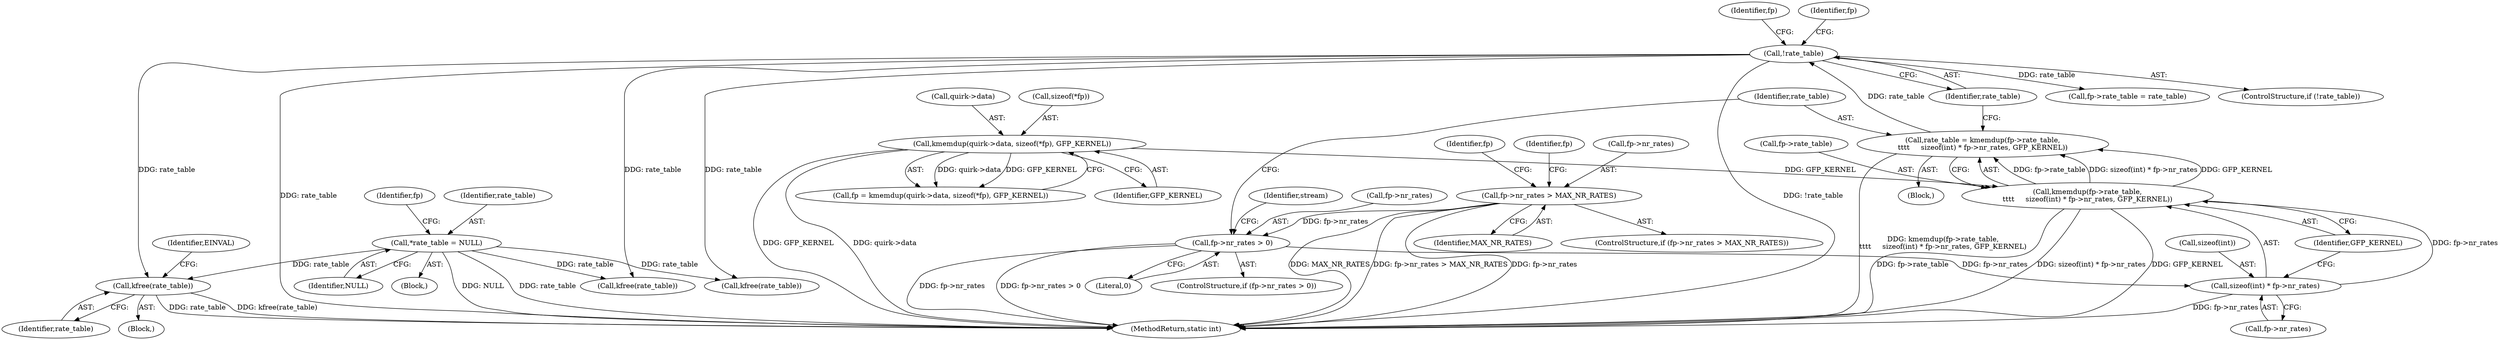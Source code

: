 digraph "0_linux_0f886ca12765d20124bd06291c82951fd49a33be@pointer" {
"1000261" [label="(Call,kfree(rate_table))"];
"1000112" [label="(Call,*rate_table = NULL)"];
"1000168" [label="(Call,!rate_table)"];
"1000154" [label="(Call,rate_table = kmemdup(fp->rate_table,\n\t\t\t\t     sizeof(int) * fp->nr_rates, GFP_KERNEL))"];
"1000156" [label="(Call,kmemdup(fp->rate_table,\n\t\t\t\t     sizeof(int) * fp->nr_rates, GFP_KERNEL))"];
"1000160" [label="(Call,sizeof(int) * fp->nr_rates)"];
"1000148" [label="(Call,fp->nr_rates > 0)"];
"1000136" [label="(Call,fp->nr_rates > MAX_NR_RATES)"];
"1000117" [label="(Call,kmemdup(quirk->data, sizeof(*fp), GFP_KERNEL))"];
"1000121" [label="(Call,sizeof(*fp))"];
"1000160" [label="(Call,sizeof(int) * fp->nr_rates)"];
"1000204" [label="(Call,kfree(rate_table))"];
"1000153" [label="(Block,)"];
"1000157" [label="(Call,fp->rate_table)"];
"1000124" [label="(Identifier,GFP_KERNEL)"];
"1000233" [label="(Call,kfree(rate_table))"];
"1000148" [label="(Call,fp->nr_rates > 0)"];
"1000147" [label="(ControlStructure,if (fp->nr_rates > 0))"];
"1000172" [label="(Identifier,fp)"];
"1000329" [label="(MethodReturn,static int)"];
"1000114" [label="(Identifier,NULL)"];
"1000113" [label="(Identifier,rate_table)"];
"1000178" [label="(Identifier,fp)"];
"1000112" [label="(Call,*rate_table = NULL)"];
"1000105" [label="(Block,)"];
"1000168" [label="(Call,!rate_table)"];
"1000140" [label="(Identifier,MAX_NR_RATES)"];
"1000265" [label="(Identifier,EINVAL)"];
"1000115" [label="(Call,fp = kmemdup(quirk->data, sizeof(*fp), GFP_KERNEL))"];
"1000169" [label="(Identifier,rate_table)"];
"1000116" [label="(Identifier,fp)"];
"1000176" [label="(Call,fp->rate_table = rate_table)"];
"1000161" [label="(Call,sizeof(int))"];
"1000137" [label="(Call,fp->nr_rates)"];
"1000135" [label="(ControlStructure,if (fp->nr_rates > MAX_NR_RATES))"];
"1000118" [label="(Call,quirk->data)"];
"1000150" [label="(Identifier,fp)"];
"1000156" [label="(Call,kmemdup(fp->rate_table,\n\t\t\t\t     sizeof(int) * fp->nr_rates, GFP_KERNEL))"];
"1000261" [label="(Call,kfree(rate_table))"];
"1000136" [label="(Call,fp->nr_rates > MAX_NR_RATES)"];
"1000149" [label="(Call,fp->nr_rates)"];
"1000262" [label="(Identifier,rate_table)"];
"1000117" [label="(Call,kmemdup(quirk->data, sizeof(*fp), GFP_KERNEL))"];
"1000163" [label="(Call,fp->nr_rates)"];
"1000154" [label="(Call,rate_table = kmemdup(fp->rate_table,\n\t\t\t\t     sizeof(int) * fp->nr_rates, GFP_KERNEL))"];
"1000155" [label="(Identifier,rate_table)"];
"1000182" [label="(Identifier,stream)"];
"1000166" [label="(Identifier,GFP_KERNEL)"];
"1000152" [label="(Literal,0)"];
"1000143" [label="(Identifier,fp)"];
"1000167" [label="(ControlStructure,if (!rate_table))"];
"1000258" [label="(Block,)"];
"1000261" -> "1000258"  [label="AST: "];
"1000261" -> "1000262"  [label="CFG: "];
"1000262" -> "1000261"  [label="AST: "];
"1000265" -> "1000261"  [label="CFG: "];
"1000261" -> "1000329"  [label="DDG: rate_table"];
"1000261" -> "1000329"  [label="DDG: kfree(rate_table)"];
"1000112" -> "1000261"  [label="DDG: rate_table"];
"1000168" -> "1000261"  [label="DDG: rate_table"];
"1000112" -> "1000105"  [label="AST: "];
"1000112" -> "1000114"  [label="CFG: "];
"1000113" -> "1000112"  [label="AST: "];
"1000114" -> "1000112"  [label="AST: "];
"1000116" -> "1000112"  [label="CFG: "];
"1000112" -> "1000329"  [label="DDG: NULL"];
"1000112" -> "1000329"  [label="DDG: rate_table"];
"1000112" -> "1000204"  [label="DDG: rate_table"];
"1000112" -> "1000233"  [label="DDG: rate_table"];
"1000168" -> "1000167"  [label="AST: "];
"1000168" -> "1000169"  [label="CFG: "];
"1000169" -> "1000168"  [label="AST: "];
"1000172" -> "1000168"  [label="CFG: "];
"1000178" -> "1000168"  [label="CFG: "];
"1000168" -> "1000329"  [label="DDG: !rate_table"];
"1000168" -> "1000329"  [label="DDG: rate_table"];
"1000154" -> "1000168"  [label="DDG: rate_table"];
"1000168" -> "1000176"  [label="DDG: rate_table"];
"1000168" -> "1000204"  [label="DDG: rate_table"];
"1000168" -> "1000233"  [label="DDG: rate_table"];
"1000154" -> "1000153"  [label="AST: "];
"1000154" -> "1000156"  [label="CFG: "];
"1000155" -> "1000154"  [label="AST: "];
"1000156" -> "1000154"  [label="AST: "];
"1000169" -> "1000154"  [label="CFG: "];
"1000154" -> "1000329"  [label="DDG: kmemdup(fp->rate_table,\n\t\t\t\t     sizeof(int) * fp->nr_rates, GFP_KERNEL)"];
"1000156" -> "1000154"  [label="DDG: fp->rate_table"];
"1000156" -> "1000154"  [label="DDG: sizeof(int) * fp->nr_rates"];
"1000156" -> "1000154"  [label="DDG: GFP_KERNEL"];
"1000156" -> "1000166"  [label="CFG: "];
"1000157" -> "1000156"  [label="AST: "];
"1000160" -> "1000156"  [label="AST: "];
"1000166" -> "1000156"  [label="AST: "];
"1000156" -> "1000329"  [label="DDG: fp->rate_table"];
"1000156" -> "1000329"  [label="DDG: sizeof(int) * fp->nr_rates"];
"1000156" -> "1000329"  [label="DDG: GFP_KERNEL"];
"1000160" -> "1000156"  [label="DDG: fp->nr_rates"];
"1000117" -> "1000156"  [label="DDG: GFP_KERNEL"];
"1000160" -> "1000163"  [label="CFG: "];
"1000161" -> "1000160"  [label="AST: "];
"1000163" -> "1000160"  [label="AST: "];
"1000166" -> "1000160"  [label="CFG: "];
"1000160" -> "1000329"  [label="DDG: fp->nr_rates"];
"1000148" -> "1000160"  [label="DDG: fp->nr_rates"];
"1000148" -> "1000147"  [label="AST: "];
"1000148" -> "1000152"  [label="CFG: "];
"1000149" -> "1000148"  [label="AST: "];
"1000152" -> "1000148"  [label="AST: "];
"1000155" -> "1000148"  [label="CFG: "];
"1000182" -> "1000148"  [label="CFG: "];
"1000148" -> "1000329"  [label="DDG: fp->nr_rates"];
"1000148" -> "1000329"  [label="DDG: fp->nr_rates > 0"];
"1000136" -> "1000148"  [label="DDG: fp->nr_rates"];
"1000136" -> "1000135"  [label="AST: "];
"1000136" -> "1000140"  [label="CFG: "];
"1000137" -> "1000136"  [label="AST: "];
"1000140" -> "1000136"  [label="AST: "];
"1000143" -> "1000136"  [label="CFG: "];
"1000150" -> "1000136"  [label="CFG: "];
"1000136" -> "1000329"  [label="DDG: MAX_NR_RATES"];
"1000136" -> "1000329"  [label="DDG: fp->nr_rates > MAX_NR_RATES"];
"1000136" -> "1000329"  [label="DDG: fp->nr_rates"];
"1000117" -> "1000115"  [label="AST: "];
"1000117" -> "1000124"  [label="CFG: "];
"1000118" -> "1000117"  [label="AST: "];
"1000121" -> "1000117"  [label="AST: "];
"1000124" -> "1000117"  [label="AST: "];
"1000115" -> "1000117"  [label="CFG: "];
"1000117" -> "1000329"  [label="DDG: quirk->data"];
"1000117" -> "1000329"  [label="DDG: GFP_KERNEL"];
"1000117" -> "1000115"  [label="DDG: quirk->data"];
"1000117" -> "1000115"  [label="DDG: GFP_KERNEL"];
}
